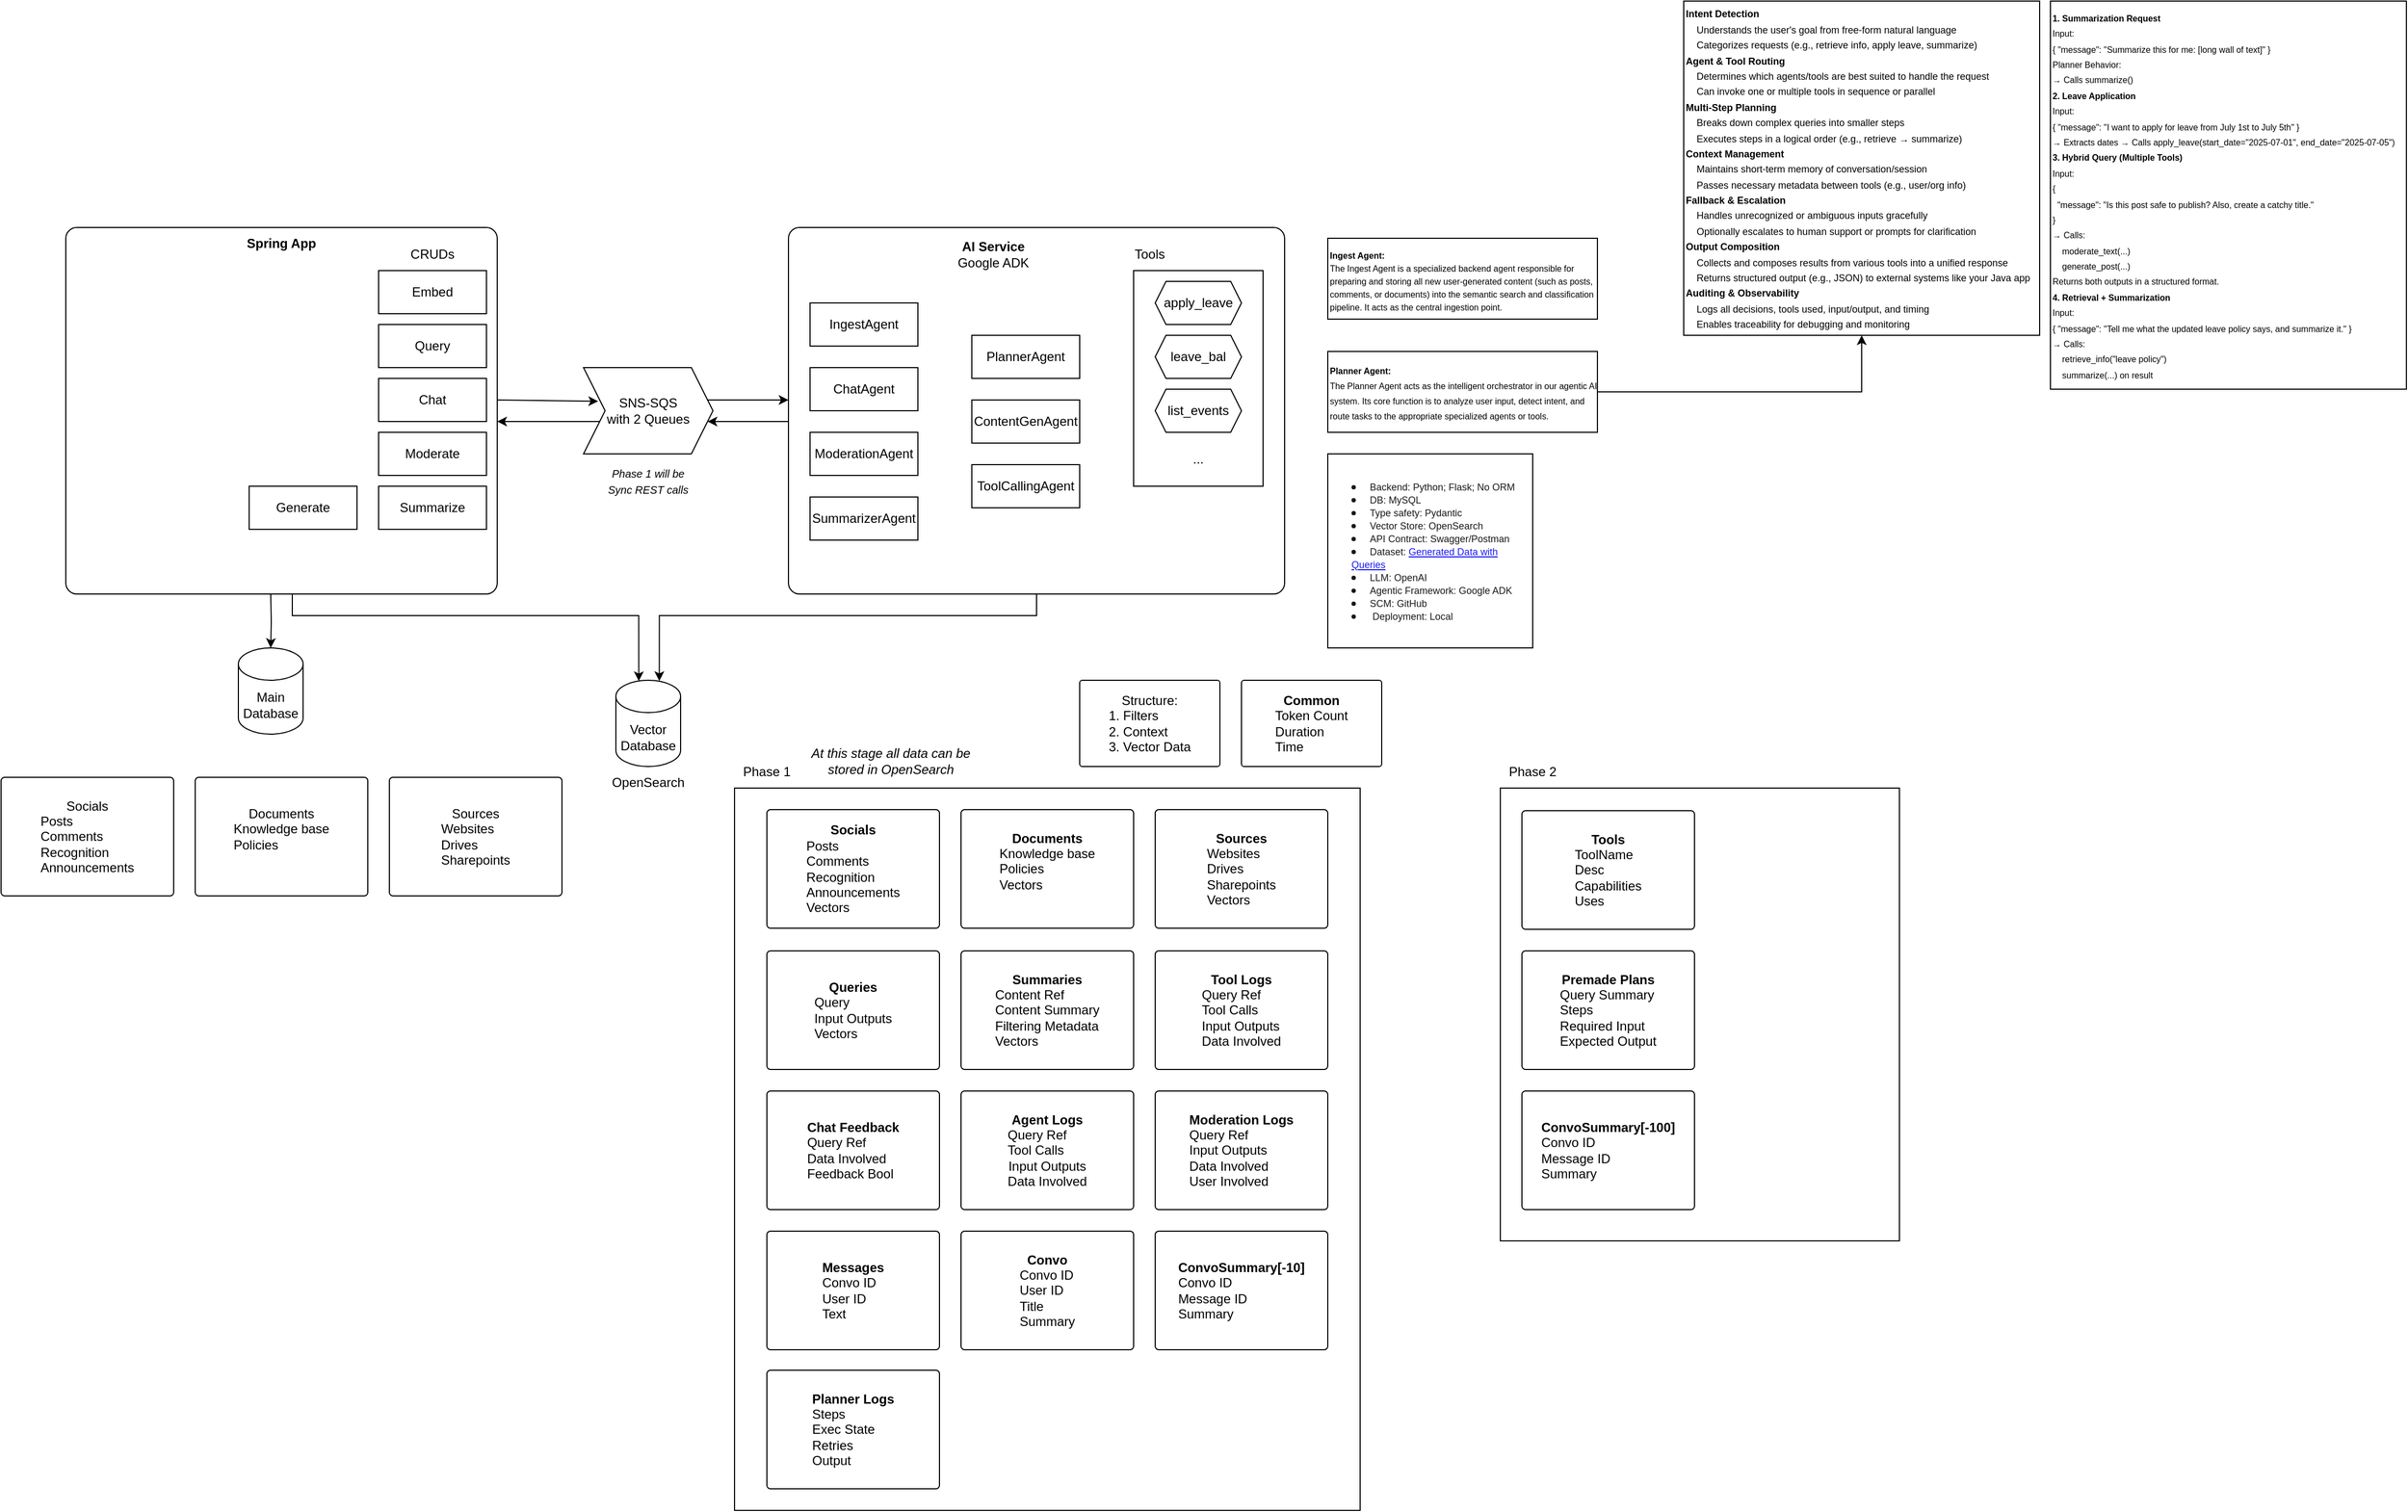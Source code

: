 <mxfile version="27.1.5">
  <diagram name="Page-1" id="6BmJr5rbr6GqPgEecNDf">
    <mxGraphModel dx="4220" dy="2280" grid="1" gridSize="10" guides="1" tooltips="1" connect="1" arrows="1" fold="1" page="0" pageScale="1" pageWidth="850" pageHeight="1100" math="0" shadow="0">
      <root>
        <mxCell id="0" />
        <mxCell id="1" parent="0" />
        <mxCell id="wAs_jN0kXxlNqG_Lku9J-13" value="" style="rounded=0;whiteSpace=wrap;html=1;" vertex="1" parent="1">
          <mxGeometry x="-360" y="-80" width="190" height="180" as="geometry" />
        </mxCell>
        <mxCell id="sI5unZWtDdbz9k2Sz7qP-52" value="" style="rounded=0;whiteSpace=wrap;html=1;fillColor=none;" parent="1" vertex="1">
          <mxGeometry x="-910" y="230" width="580" height="670" as="geometry" />
        </mxCell>
        <mxCell id="sI5unZWtDdbz9k2Sz7qP-54" value="" style="rounded=0;whiteSpace=wrap;html=1;fillColor=none;" parent="1" vertex="1">
          <mxGeometry x="-200" y="230" width="370" height="420" as="geometry" />
        </mxCell>
        <mxCell id="sI5unZWtDdbz9k2Sz7qP-48" style="edgeStyle=orthogonalEdgeStyle;rounded=0;orthogonalLoop=1;jettySize=auto;html=1;entryX=0.671;entryY=0.009;entryDx=0;entryDy=0;entryPerimeter=0;" parent="1" source="sI5unZWtDdbz9k2Sz7qP-1" target="sI5unZWtDdbz9k2Sz7qP-4" edge="1">
          <mxGeometry relative="1" as="geometry">
            <Array as="points">
              <mxPoint x="-630" y="70" />
              <mxPoint x="-980" y="70" />
            </Array>
          </mxGeometry>
        </mxCell>
        <mxCell id="wAs_jN0kXxlNqG_Lku9J-8" style="edgeStyle=orthogonalEdgeStyle;rounded=0;orthogonalLoop=1;jettySize=auto;html=1;" edge="1" parent="1" source="sI5unZWtDdbz9k2Sz7qP-1" target="wAs_jN0kXxlNqG_Lku9J-4">
          <mxGeometry relative="1" as="geometry">
            <Array as="points">
              <mxPoint x="-890" y="-110" />
              <mxPoint x="-890" y="-110" />
            </Array>
          </mxGeometry>
        </mxCell>
        <mxCell id="sI5unZWtDdbz9k2Sz7qP-1" value="" style="rounded=1;whiteSpace=wrap;html=1;arcSize=3;" parent="1" vertex="1">
          <mxGeometry x="-860" y="-290" width="460" height="340" as="geometry" />
        </mxCell>
        <mxCell id="sI5unZWtDdbz9k2Sz7qP-2" value="&lt;div&gt;&lt;b&gt;AI Service&lt;/b&gt;&lt;/div&gt;&lt;div&gt;Google ADK&lt;/div&gt;" style="text;html=1;align=center;verticalAlign=middle;whiteSpace=wrap;rounded=0;" parent="1" vertex="1">
          <mxGeometry x="-730" y="-280" width="120" height="30" as="geometry" />
        </mxCell>
        <mxCell id="sI5unZWtDdbz9k2Sz7qP-4" value="Vector Database" style="shape=cylinder3;whiteSpace=wrap;html=1;boundedLbl=1;backgroundOutline=1;size=15;" parent="1" vertex="1">
          <mxGeometry x="-1020" y="130" width="60" height="80" as="geometry" />
        </mxCell>
        <mxCell id="sI5unZWtDdbz9k2Sz7qP-6" value="&lt;div&gt;&lt;b&gt;Socials&lt;/b&gt;&lt;/div&gt;&lt;div align=&quot;left&quot;&gt;Posts&lt;/div&gt;&lt;div align=&quot;left&quot;&gt;Comments&lt;/div&gt;&lt;div align=&quot;left&quot;&gt;Recognition&lt;/div&gt;&lt;div align=&quot;left&quot;&gt;Announcements&lt;/div&gt;&lt;div align=&quot;left&quot;&gt;Vectors&lt;/div&gt;" style="rounded=1;whiteSpace=wrap;html=1;arcSize=3;" parent="1" vertex="1">
          <mxGeometry x="-880" y="250" width="160" height="110" as="geometry" />
        </mxCell>
        <mxCell id="sI5unZWtDdbz9k2Sz7qP-7" value="&lt;div&gt;Structure:&lt;/div&gt;&lt;div align=&quot;left&quot;&gt;1. Filters&lt;/div&gt;&lt;div align=&quot;left&quot;&gt;2. Context&lt;/div&gt;&lt;div align=&quot;left&quot;&gt;3. Vector Data&lt;/div&gt;" style="rounded=1;whiteSpace=wrap;html=1;arcSize=3;" parent="1" vertex="1">
          <mxGeometry x="-590" y="130" width="130" height="80" as="geometry" />
        </mxCell>
        <mxCell id="sI5unZWtDdbz9k2Sz7qP-8" value="&lt;div&gt;&lt;b&gt;Documents&lt;/b&gt;&lt;/div&gt;&lt;div align=&quot;left&quot;&gt;Knowledge base&lt;/div&gt;&lt;div align=&quot;left&quot;&gt;Policies&lt;/div&gt;&lt;div align=&quot;left&quot;&gt;Vectors&lt;/div&gt;&lt;div align=&quot;left&quot;&gt;&lt;br&gt;&lt;/div&gt;" style="rounded=1;whiteSpace=wrap;html=1;arcSize=3;" parent="1" vertex="1">
          <mxGeometry x="-700" y="250" width="160" height="110" as="geometry" />
        </mxCell>
        <mxCell id="sI5unZWtDdbz9k2Sz7qP-9" value="&lt;div&gt;&lt;b&gt;Sources&lt;/b&gt;&lt;/div&gt;&lt;div align=&quot;left&quot;&gt;Websites&lt;/div&gt;&lt;div align=&quot;left&quot;&gt;Drives&lt;/div&gt;&lt;div align=&quot;left&quot;&gt;Sharepoints&lt;/div&gt;&lt;div align=&quot;left&quot;&gt;Vectors&lt;/div&gt;" style="rounded=1;whiteSpace=wrap;html=1;arcSize=3;" parent="1" vertex="1">
          <mxGeometry x="-520" y="250" width="160" height="110" as="geometry" />
        </mxCell>
        <mxCell id="wAs_jN0kXxlNqG_Lku9J-5" style="edgeStyle=orthogonalEdgeStyle;rounded=0;orthogonalLoop=1;jettySize=auto;html=1;entryX=0.113;entryY=0.39;entryDx=0;entryDy=0;entryPerimeter=0;" edge="1" parent="1" target="wAs_jN0kXxlNqG_Lku9J-4">
          <mxGeometry relative="1" as="geometry">
            <mxPoint x="-1130" y="-130" as="sourcePoint" />
            <mxPoint x="-1030" y="-130" as="targetPoint" />
          </mxGeometry>
        </mxCell>
        <mxCell id="sI5unZWtDdbz9k2Sz7qP-10" value="" style="rounded=1;whiteSpace=wrap;html=1;arcSize=3;" parent="1" vertex="1">
          <mxGeometry x="-1530" y="-290" width="400" height="340" as="geometry" />
        </mxCell>
        <mxCell id="sI5unZWtDdbz9k2Sz7qP-11" value="&lt;div&gt;&lt;b&gt;Spring App&lt;/b&gt;&lt;/div&gt;" style="text;html=1;align=center;verticalAlign=middle;whiteSpace=wrap;rounded=0;" parent="1" vertex="1">
          <mxGeometry x="-1390" y="-290" width="120" height="30" as="geometry" />
        </mxCell>
        <mxCell id="sI5unZWtDdbz9k2Sz7qP-13" value="IngestAgent" style="rounded=0;whiteSpace=wrap;html=1;" parent="1" vertex="1">
          <mxGeometry x="-840" y="-220" width="100" height="40" as="geometry" />
        </mxCell>
        <mxCell id="sI5unZWtDdbz9k2Sz7qP-14" value="&lt;div style=&quot;line-height: 100%;&quot;&gt;&lt;div align=&quot;left&quot;&gt;&lt;b&gt;&lt;font style=&quot;font-size: 8px; line-height: 100%;&quot;&gt;Ingest Agent:&lt;/font&gt;&lt;/b&gt;&lt;/div&gt;&lt;div align=&quot;left&quot;&gt;&lt;font style=&quot;font-size: 8px; line-height: 100%;&quot;&gt;The &lt;span data-end=&quot;216&quot; data-start=&quot;200&quot;&gt;Ingest Agent&lt;/span&gt; is a specialized backend agent responsible for preparing and storing all new user-generated content (such as posts, comments, or documents) into the semantic search and classification pipeline. It acts as the central ingestion point.&lt;/font&gt;&lt;/div&gt;&lt;/div&gt;" style="rounded=0;whiteSpace=wrap;html=1;align=left;" parent="1" vertex="1">
          <mxGeometry x="-360" y="-280" width="250" height="75" as="geometry" />
        </mxCell>
        <mxCell id="sI5unZWtDdbz9k2Sz7qP-15" value="Main Database" style="shape=cylinder3;whiteSpace=wrap;html=1;boundedLbl=1;backgroundOutline=1;size=15;" parent="1" vertex="1">
          <mxGeometry x="-1370" y="100" width="60" height="80" as="geometry" />
        </mxCell>
        <mxCell id="sI5unZWtDdbz9k2Sz7qP-17" value="&lt;div&gt;Socials&lt;/div&gt;&lt;div align=&quot;left&quot;&gt;Posts&lt;/div&gt;&lt;div align=&quot;left&quot;&gt;Comments&lt;/div&gt;&lt;div align=&quot;left&quot;&gt;Recognition&lt;/div&gt;&lt;div align=&quot;left&quot;&gt;Announcements&lt;/div&gt;" style="rounded=1;whiteSpace=wrap;html=1;arcSize=3;" parent="1" vertex="1">
          <mxGeometry x="-1590" y="220" width="160" height="110" as="geometry" />
        </mxCell>
        <mxCell id="sI5unZWtDdbz9k2Sz7qP-18" value="&lt;div&gt;Documents&lt;/div&gt;&lt;div align=&quot;left&quot;&gt;Knowledge base&lt;/div&gt;&lt;div align=&quot;left&quot;&gt;Policies&lt;/div&gt;&lt;div align=&quot;left&quot;&gt;&lt;br&gt;&lt;/div&gt;" style="rounded=1;whiteSpace=wrap;html=1;arcSize=3;" parent="1" vertex="1">
          <mxGeometry x="-1410" y="220" width="160" height="110" as="geometry" />
        </mxCell>
        <mxCell id="sI5unZWtDdbz9k2Sz7qP-19" value="&lt;div&gt;Sources&lt;/div&gt;&lt;div align=&quot;left&quot;&gt;Websites&lt;/div&gt;&lt;div align=&quot;left&quot;&gt;Drives&lt;/div&gt;&lt;div align=&quot;left&quot;&gt;Sharepoints&lt;/div&gt;" style="rounded=1;whiteSpace=wrap;html=1;arcSize=3;" parent="1" vertex="1">
          <mxGeometry x="-1230" y="220" width="160" height="110" as="geometry" />
        </mxCell>
        <mxCell id="sI5unZWtDdbz9k2Sz7qP-20" value="&lt;div&gt;&lt;b&gt;Queries&lt;/b&gt;&lt;/div&gt;&lt;div align=&quot;left&quot;&gt;Query&lt;/div&gt;Input Outputs&lt;div align=&quot;left&quot;&gt;Vectors&lt;/div&gt;" style="rounded=1;whiteSpace=wrap;html=1;arcSize=3;" parent="1" vertex="1">
          <mxGeometry x="-880" y="381" width="160" height="110" as="geometry" />
        </mxCell>
        <mxCell id="sI5unZWtDdbz9k2Sz7qP-21" value="&lt;div&gt;&lt;b&gt;Summaries&lt;/b&gt;&lt;/div&gt;&lt;div align=&quot;left&quot;&gt;Content Ref&lt;/div&gt;&lt;div align=&quot;left&quot;&gt;Content Summary&lt;/div&gt;&lt;div align=&quot;left&quot;&gt;Filtering Metadata&lt;/div&gt;&lt;div align=&quot;left&quot;&gt;Vectors&lt;/div&gt;" style="rounded=1;whiteSpace=wrap;html=1;arcSize=3;" parent="1" vertex="1">
          <mxGeometry x="-700" y="381" width="160" height="110" as="geometry" />
        </mxCell>
        <mxCell id="sI5unZWtDdbz9k2Sz7qP-22" value="&lt;div align=&quot;center&quot;&gt;&lt;b&gt;Tool Logs&lt;/b&gt;&lt;/div&gt;&lt;div align=&quot;left&quot;&gt;Query Ref&lt;/div&gt;&lt;div align=&quot;left&quot;&gt;Tool Calls&lt;/div&gt;&lt;div align=&quot;left&quot;&gt;Input Outputs&lt;/div&gt;&lt;div align=&quot;left&quot;&gt;Data Involved&lt;/div&gt;" style="rounded=1;whiteSpace=wrap;html=1;arcSize=3;align=center;" parent="1" vertex="1">
          <mxGeometry x="-520" y="381" width="160" height="110" as="geometry" />
        </mxCell>
        <mxCell id="sI5unZWtDdbz9k2Sz7qP-23" value="&lt;div&gt;&lt;b&gt;Chat Feedback&lt;/b&gt;&lt;/div&gt;&lt;div align=&quot;left&quot;&gt;Query Ref&lt;/div&gt;&lt;div align=&quot;left&quot;&gt;Data Involved&lt;/div&gt;&lt;div align=&quot;left&quot;&gt;Feedback Bool&lt;/div&gt;" style="rounded=1;whiteSpace=wrap;html=1;arcSize=3;" parent="1" vertex="1">
          <mxGeometry x="-880" y="511" width="160" height="110" as="geometry" />
        </mxCell>
        <mxCell id="sI5unZWtDdbz9k2Sz7qP-24" value="&lt;div align=&quot;center&quot;&gt;&lt;b&gt;Agent Logs&lt;/b&gt;&lt;/div&gt;&lt;div align=&quot;left&quot;&gt;Query Ref&lt;/div&gt;&lt;div align=&quot;left&quot;&gt;Tool Calls&lt;/div&gt;&lt;div&gt;Input Outputs&lt;/div&gt;&lt;div&gt;Data Involved&lt;/div&gt;" style="rounded=1;whiteSpace=wrap;html=1;arcSize=3;align=center;" parent="1" vertex="1">
          <mxGeometry x="-700" y="511" width="160" height="110" as="geometry" />
        </mxCell>
        <mxCell id="sI5unZWtDdbz9k2Sz7qP-25" value="&lt;div&gt;&lt;b&gt;Common&lt;/b&gt;&lt;/div&gt;&lt;div align=&quot;left&quot;&gt;Token Count&lt;/div&gt;&lt;div align=&quot;left&quot;&gt;Duration&lt;/div&gt;&lt;div align=&quot;left&quot;&gt;Time&lt;/div&gt;" style="rounded=1;whiteSpace=wrap;html=1;arcSize=3;" parent="1" vertex="1">
          <mxGeometry x="-440" y="130" width="130" height="80" as="geometry" />
        </mxCell>
        <mxCell id="sI5unZWtDdbz9k2Sz7qP-26" value="&lt;div align=&quot;center&quot;&gt;&lt;b&gt;Moderation Logs&lt;/b&gt;&lt;/div&gt;&lt;div align=&quot;left&quot;&gt;Query Ref&lt;/div&gt;&lt;div align=&quot;left&quot;&gt;Input Outputs&lt;/div&gt;&lt;div align=&quot;left&quot;&gt;Data Involved&lt;/div&gt;&lt;div align=&quot;left&quot;&gt;User Involved&lt;/div&gt;" style="rounded=1;whiteSpace=wrap;html=1;arcSize=3;align=center;" parent="1" vertex="1">
          <mxGeometry x="-520" y="511" width="160" height="110" as="geometry" />
        </mxCell>
        <mxCell id="sI5unZWtDdbz9k2Sz7qP-27" value="SummarizerAgent" style="rounded=0;whiteSpace=wrap;html=1;" parent="1" vertex="1">
          <mxGeometry x="-840" y="-40" width="100" height="40" as="geometry" />
        </mxCell>
        <mxCell id="sI5unZWtDdbz9k2Sz7qP-31" value="ModerationAgent" style="rounded=0;whiteSpace=wrap;html=1;" parent="1" vertex="1">
          <mxGeometry x="-840" y="-100" width="100" height="40" as="geometry" />
        </mxCell>
        <mxCell id="sI5unZWtDdbz9k2Sz7qP-32" value="ToolCallingAgent" style="rounded=0;whiteSpace=wrap;html=1;" parent="1" vertex="1">
          <mxGeometry x="-690" y="-70" width="100" height="40" as="geometry" />
        </mxCell>
        <mxCell id="sI5unZWtDdbz9k2Sz7qP-33" value="ContentGenAgent" style="rounded=0;whiteSpace=wrap;html=1;" parent="1" vertex="1">
          <mxGeometry x="-690" y="-130" width="100" height="40" as="geometry" />
        </mxCell>
        <mxCell id="sI5unZWtDdbz9k2Sz7qP-34" value="PlannerAgent" style="rounded=0;whiteSpace=wrap;html=1;" parent="1" vertex="1">
          <mxGeometry x="-690" y="-190" width="100" height="40" as="geometry" />
        </mxCell>
        <mxCell id="sI5unZWtDdbz9k2Sz7qP-35" value="ChatAgent" style="rounded=0;whiteSpace=wrap;html=1;" parent="1" vertex="1">
          <mxGeometry x="-840" y="-160" width="100" height="40" as="geometry" />
        </mxCell>
        <mxCell id="sI5unZWtDdbz9k2Sz7qP-37" value="apply_leave" style="shape=hexagon;perimeter=hexagonPerimeter2;whiteSpace=wrap;html=1;fixedSize=1;size=10;" parent="1" vertex="1">
          <mxGeometry x="-520" y="-240" width="80" height="40" as="geometry" />
        </mxCell>
        <mxCell id="sI5unZWtDdbz9k2Sz7qP-38" value="leave_bal" style="shape=hexagon;perimeter=hexagonPerimeter2;whiteSpace=wrap;html=1;fixedSize=1;size=10;" parent="1" vertex="1">
          <mxGeometry x="-520" y="-190" width="80" height="40" as="geometry" />
        </mxCell>
        <mxCell id="sI5unZWtDdbz9k2Sz7qP-40" value="list_events" style="shape=hexagon;perimeter=hexagonPerimeter2;whiteSpace=wrap;html=1;fixedSize=1;size=10;" parent="1" vertex="1">
          <mxGeometry x="-520" y="-140" width="80" height="40" as="geometry" />
        </mxCell>
        <mxCell id="sI5unZWtDdbz9k2Sz7qP-41" value="..." style="text;html=1;align=center;verticalAlign=middle;whiteSpace=wrap;rounded=0;" parent="1" vertex="1">
          <mxGeometry x="-510" y="-90" width="60" height="30" as="geometry" />
        </mxCell>
        <mxCell id="sI5unZWtDdbz9k2Sz7qP-42" value="" style="rounded=0;whiteSpace=wrap;html=1;fillColor=none;" parent="1" vertex="1">
          <mxGeometry x="-540" y="-250" width="120" height="200" as="geometry" />
        </mxCell>
        <mxCell id="sI5unZWtDdbz9k2Sz7qP-43" value="Tools" style="text;html=1;align=center;verticalAlign=middle;whiteSpace=wrap;rounded=0;" parent="1" vertex="1">
          <mxGeometry x="-555" y="-280" width="60" height="30" as="geometry" />
        </mxCell>
        <mxCell id="sI5unZWtDdbz9k2Sz7qP-47" style="edgeStyle=orthogonalEdgeStyle;rounded=0;orthogonalLoop=1;jettySize=auto;html=1;" parent="1" source="sI5unZWtDdbz9k2Sz7qP-44" target="sI5unZWtDdbz9k2Sz7qP-46" edge="1">
          <mxGeometry relative="1" as="geometry" />
        </mxCell>
        <mxCell id="sI5unZWtDdbz9k2Sz7qP-44" value="&lt;div style=&quot;line-height: 100%;&quot;&gt;&lt;div align=&quot;left&quot;&gt;&lt;font style=&quot;font-size: 8px;&quot;&gt;&lt;b&gt;&lt;font style=&quot;line-height: 100%;&quot;&gt;Planner Agent:&lt;/font&gt;&lt;/b&gt;&lt;/font&gt;&lt;/div&gt;&lt;font style=&quot;font-size: 8px;&quot;&gt;The Planner Agent acts as the intelligent orchestrator in our agentic AI system. Its core function is to analyze user input, detect intent, and route tasks to the appropriate specialized agents or tools.&lt;/font&gt;&lt;/div&gt;" style="rounded=0;whiteSpace=wrap;html=1;align=left;" parent="1" vertex="1">
          <mxGeometry x="-360" y="-175" width="250" height="75" as="geometry" />
        </mxCell>
        <mxCell id="sI5unZWtDdbz9k2Sz7qP-46" value="&lt;font style=&quot;font-size: 9px; line-height: 100%;&quot;&gt;&lt;b&gt;Intent Detection&lt;/b&gt;&lt;br&gt;&amp;nbsp;&amp;nbsp;&amp;nbsp; Understands the user&#39;s goal from free-form natural language&lt;br&gt;&amp;nbsp;&amp;nbsp;&amp;nbsp; Categorizes requests (e.g., retrieve info, apply leave, summarize)&lt;br&gt;&lt;b&gt;Agent &amp;amp; Tool Routing&lt;/b&gt;&lt;br&gt;&amp;nbsp;&amp;nbsp;&amp;nbsp; Determines which agents/tools are best suited to handle the request&lt;br&gt;&amp;nbsp;&amp;nbsp;&amp;nbsp; Can invoke one or multiple tools in sequence or parallel&lt;br&gt;&lt;b&gt;Multi-Step Planning&lt;/b&gt;&lt;br&gt;&amp;nbsp;&amp;nbsp;&amp;nbsp; Breaks down complex queries into smaller steps&lt;br&gt;&amp;nbsp;&amp;nbsp;&amp;nbsp; Executes steps in a logical order (e.g., retrieve → summarize)&lt;br&gt;&lt;b&gt;Context Management&lt;/b&gt;&lt;br&gt;&amp;nbsp;&amp;nbsp;&amp;nbsp; Maintains short-term memory of conversation/session&lt;br&gt;&amp;nbsp;&amp;nbsp;&amp;nbsp; Passes necessary metadata between tools (e.g., user/org info)&lt;br&gt;&lt;b&gt;Fallback &amp;amp; Escalation&lt;/b&gt;&lt;br&gt;&amp;nbsp;&amp;nbsp;&amp;nbsp; Handles unrecognized or ambiguous inputs gracefully&lt;br&gt;&amp;nbsp;&amp;nbsp;&amp;nbsp; Optionally escalates to human support or prompts for clarification&lt;br&gt;&lt;b&gt;Output Composition&lt;/b&gt;&lt;br&gt;&amp;nbsp;&amp;nbsp;&amp;nbsp; Collects and composes results from various tools into a unified response&lt;br&gt;&amp;nbsp;&amp;nbsp;&amp;nbsp; Returns structured output (e.g., JSON) to external systems like your Java app&lt;br&gt;&lt;b&gt;Auditing &amp;amp; Observability&lt;/b&gt;&lt;br&gt;&amp;nbsp;&amp;nbsp;&amp;nbsp; Logs all decisions, tools used, input/output, and timing&lt;br&gt;&amp;nbsp;&amp;nbsp;&amp;nbsp; Enables traceability for debugging and monitoring&lt;/font&gt;" style="rounded=0;whiteSpace=wrap;html=1;align=left;" parent="1" vertex="1">
          <mxGeometry x="-30" y="-500" width="330" height="310" as="geometry" />
        </mxCell>
        <mxCell id="sI5unZWtDdbz9k2Sz7qP-49" value="&lt;b&gt;&lt;font style=&quot;font-size: 8px; line-height: 100%;&quot;&gt;1. Summarization Request&lt;/font&gt;&lt;/b&gt;&lt;br&gt;&lt;font style=&quot;font-size: 8px; line-height: 100%;&quot;&gt;Input:&lt;/font&gt;&lt;br&gt;&lt;font style=&quot;font-size: 8px; line-height: 100%;&quot;&gt;{ &quot;message&quot;: &quot;Summarize this for me: [long wall of text]&quot; }&lt;/font&gt;&lt;br&gt;&lt;font style=&quot;font-size: 8px; line-height: 100%;&quot;&gt;Planner Behavior:&lt;/font&gt;&lt;br&gt;&lt;font style=&quot;font-size: 8px; line-height: 100%;&quot;&gt;→ Calls summarize()&lt;/font&gt;&lt;br&gt;&lt;b&gt;&lt;font style=&quot;font-size: 8px; line-height: 100%;&quot;&gt;2. Leave Application&lt;/font&gt;&lt;/b&gt;&lt;br&gt;&lt;font style=&quot;font-size: 8px; line-height: 100%;&quot;&gt;Input:&lt;/font&gt;&lt;br&gt;&lt;font style=&quot;font-size: 8px; line-height: 100%;&quot;&gt;{ &quot;message&quot;: &quot;I want to apply for leave from July 1st to July 5th&quot; }&lt;/font&gt;&lt;br&gt;&lt;font style=&quot;font-size: 8px; line-height: 100%;&quot;&gt;→ Extracts dates → Calls apply_leave(start_date=&quot;2025-07-01&quot;, end_date=&quot;2025-07-05&quot;)&lt;/font&gt;&lt;br&gt;&lt;b&gt;&lt;font style=&quot;font-size: 8px; line-height: 100%;&quot;&gt;3. Hybrid Query (Multiple Tools)&lt;/font&gt;&lt;/b&gt;&lt;br&gt;&lt;font style=&quot;font-size: 8px; line-height: 100%;&quot;&gt;Input:&lt;/font&gt;&lt;br&gt;&lt;font style=&quot;font-size: 8px; line-height: 100%;&quot;&gt;{&lt;/font&gt;&lt;br&gt;&lt;font style=&quot;font-size: 8px; line-height: 100%;&quot;&gt;&amp;nbsp; &quot;message&quot;: &quot;Is this post safe to publish? Also, create a catchy title.&quot;&lt;/font&gt;&lt;br&gt;&lt;font style=&quot;font-size: 8px; line-height: 100%;&quot;&gt;}&lt;/font&gt;&lt;br&gt;&lt;font style=&quot;font-size: 8px; line-height: 100%;&quot;&gt;→ Calls:&lt;/font&gt;&lt;br&gt;&lt;font style=&quot;font-size: 8px; line-height: 100%;&quot;&gt;&amp;nbsp;&amp;nbsp;&amp;nbsp; moderate_text(...)&lt;/font&gt;&lt;br&gt;&lt;font style=&quot;font-size: 8px; line-height: 100%;&quot;&gt;&amp;nbsp;&amp;nbsp;&amp;nbsp; generate_post(...)&lt;/font&gt;&lt;br&gt;&lt;font style=&quot;font-size: 8px; line-height: 100%;&quot;&gt;Returns both outputs in a structured format.&lt;/font&gt;&lt;br&gt;&lt;b&gt;&lt;font style=&quot;font-size: 8px; line-height: 100%;&quot;&gt;4. Retrieval + Summarization&lt;/font&gt;&lt;/b&gt;&lt;br&gt;&lt;font style=&quot;font-size: 8px; line-height: 100%;&quot;&gt;Input:&lt;/font&gt;&lt;br&gt;&lt;font style=&quot;font-size: 8px; line-height: 100%;&quot;&gt;{ &quot;message&quot;: &quot;Tell me what the updated leave policy says, and summarize it.&quot; }&lt;/font&gt;&lt;br&gt;&lt;font style=&quot;font-size: 8px; line-height: 100%;&quot;&gt;→ Calls:&lt;/font&gt;&lt;br&gt;&lt;font style=&quot;font-size: 8px; line-height: 100%;&quot;&gt;&amp;nbsp;&amp;nbsp;&amp;nbsp; retrieve_info(&quot;leave policy&quot;)&lt;/font&gt;&lt;br&gt;&lt;font style=&quot;font-size: 8px; line-height: 100%;&quot;&gt;&amp;nbsp;&amp;nbsp;&amp;nbsp; summarize(...) on result&lt;/font&gt;" style="rounded=0;whiteSpace=wrap;html=1;align=left;" parent="1" vertex="1">
          <mxGeometry x="310" y="-500" width="330" height="360" as="geometry" />
        </mxCell>
        <mxCell id="sI5unZWtDdbz9k2Sz7qP-51" value="&lt;div&gt;&lt;b&gt;Tools&lt;/b&gt;&lt;/div&gt;&lt;div align=&quot;left&quot;&gt;ToolName&lt;/div&gt;&lt;div align=&quot;left&quot;&gt;Desc&lt;/div&gt;&lt;div align=&quot;left&quot;&gt;Capabilities&lt;/div&gt;&lt;div align=&quot;left&quot;&gt;Uses&lt;/div&gt;" style="rounded=1;whiteSpace=wrap;html=1;arcSize=3;" parent="1" vertex="1">
          <mxGeometry x="-180" y="251" width="160" height="110" as="geometry" />
        </mxCell>
        <mxCell id="sI5unZWtDdbz9k2Sz7qP-53" value="Phase 1" style="text;html=1;align=center;verticalAlign=middle;whiteSpace=wrap;rounded=0;" parent="1" vertex="1">
          <mxGeometry x="-910" y="200" width="60" height="30" as="geometry" />
        </mxCell>
        <mxCell id="sI5unZWtDdbz9k2Sz7qP-55" value="&lt;div&gt;&lt;b&gt;Planner Logs&lt;/b&gt;&lt;/div&gt;&lt;div align=&quot;left&quot;&gt;Steps&lt;/div&gt;&lt;div align=&quot;left&quot;&gt;Exec State&lt;/div&gt;&lt;div align=&quot;left&quot;&gt;Retries&lt;/div&gt;&lt;div align=&quot;left&quot;&gt;Output&lt;/div&gt;" style="rounded=1;whiteSpace=wrap;html=1;arcSize=3;" parent="1" vertex="1">
          <mxGeometry x="-880" y="770" width="160" height="110" as="geometry" />
        </mxCell>
        <mxCell id="sI5unZWtDdbz9k2Sz7qP-56" value="&lt;div align=&quot;center&quot;&gt;&lt;b&gt;Premade Plans&lt;/b&gt;&lt;/div&gt;&lt;div align=&quot;left&quot;&gt;Query Summary&lt;/div&gt;&lt;div align=&quot;left&quot;&gt;Steps&lt;/div&gt;&lt;div align=&quot;left&quot;&gt;Required Input &lt;br&gt;&lt;/div&gt;&lt;div align=&quot;left&quot;&gt;Expected Output&lt;/div&gt;" style="rounded=1;whiteSpace=wrap;html=1;arcSize=3;align=center;" parent="1" vertex="1">
          <mxGeometry x="-180" y="381" width="160" height="110" as="geometry" />
        </mxCell>
        <mxCell id="sI5unZWtDdbz9k2Sz7qP-57" value="Phase 2" style="text;html=1;align=center;verticalAlign=middle;whiteSpace=wrap;rounded=0;" parent="1" vertex="1">
          <mxGeometry x="-200" y="200" width="60" height="30" as="geometry" />
        </mxCell>
        <mxCell id="sI5unZWtDdbz9k2Sz7qP-58" value="&lt;div align=&quot;center&quot;&gt;&lt;b&gt;Convo&lt;/b&gt;&lt;/div&gt;&lt;div align=&quot;left&quot;&gt;Convo ID&lt;/div&gt;&lt;div align=&quot;left&quot;&gt;User ID&lt;/div&gt;&lt;div align=&quot;left&quot;&gt;Title&lt;/div&gt;&lt;div align=&quot;left&quot;&gt;Summary&lt;/div&gt;" style="rounded=1;whiteSpace=wrap;html=1;arcSize=3;align=center;" parent="1" vertex="1">
          <mxGeometry x="-700" y="641" width="160" height="110" as="geometry" />
        </mxCell>
        <mxCell id="sI5unZWtDdbz9k2Sz7qP-59" value="&lt;div align=&quot;center&quot;&gt;&lt;b&gt;ConvoSummary[-10]&lt;/b&gt;&lt;/div&gt;&lt;div align=&quot;left&quot;&gt;Convo ID&lt;/div&gt;&lt;div align=&quot;left&quot;&gt;Message ID&lt;/div&gt;&lt;div align=&quot;left&quot;&gt;Summary&lt;/div&gt;" style="rounded=1;whiteSpace=wrap;html=1;arcSize=3;align=center;" parent="1" vertex="1">
          <mxGeometry x="-520" y="641" width="160" height="110" as="geometry" />
        </mxCell>
        <mxCell id="sI5unZWtDdbz9k2Sz7qP-60" value="&lt;div align=&quot;center&quot;&gt;&lt;b&gt;ConvoSummary[-100]&lt;/b&gt;&lt;/div&gt;&lt;div align=&quot;left&quot;&gt;Convo ID&lt;/div&gt;&lt;div align=&quot;left&quot;&gt;Message ID&lt;/div&gt;&lt;div align=&quot;left&quot;&gt;Summary&lt;/div&gt;" style="rounded=1;whiteSpace=wrap;html=1;arcSize=3;align=center;" parent="1" vertex="1">
          <mxGeometry x="-180" y="511" width="160" height="110" as="geometry" />
        </mxCell>
        <mxCell id="sI5unZWtDdbz9k2Sz7qP-62" value="&lt;div&gt;&lt;b&gt;Messages&lt;/b&gt;&lt;/div&gt;&lt;div align=&quot;left&quot;&gt;Convo ID&lt;/div&gt;&lt;div align=&quot;left&quot;&gt;User ID&lt;/div&gt;&lt;div align=&quot;left&quot;&gt;Text&lt;/div&gt;" style="rounded=1;whiteSpace=wrap;html=1;arcSize=3;" parent="1" vertex="1">
          <mxGeometry x="-880" y="641" width="160" height="110" as="geometry" />
        </mxCell>
        <mxCell id="sI5unZWtDdbz9k2Sz7qP-64" value="Embed" style="rounded=0;whiteSpace=wrap;html=1;" parent="1" vertex="1">
          <mxGeometry x="-1240" y="-250" width="100" height="40" as="geometry" />
        </mxCell>
        <mxCell id="sI5unZWtDdbz9k2Sz7qP-65" value="Query" style="rounded=0;whiteSpace=wrap;html=1;" parent="1" vertex="1">
          <mxGeometry x="-1240" y="-200" width="100" height="40" as="geometry" />
        </mxCell>
        <mxCell id="sI5unZWtDdbz9k2Sz7qP-66" value="Chat" style="rounded=0;whiteSpace=wrap;html=1;" parent="1" vertex="1">
          <mxGeometry x="-1240" y="-150" width="100" height="40" as="geometry" />
        </mxCell>
        <mxCell id="sI5unZWtDdbz9k2Sz7qP-67" value="Moderate" style="rounded=0;whiteSpace=wrap;html=1;" parent="1" vertex="1">
          <mxGeometry x="-1240" y="-100" width="100" height="40" as="geometry" />
        </mxCell>
        <mxCell id="sI5unZWtDdbz9k2Sz7qP-68" value="Summarize" style="rounded=0;whiteSpace=wrap;html=1;" parent="1" vertex="1">
          <mxGeometry x="-1240" y="-50" width="100" height="40" as="geometry" />
        </mxCell>
        <mxCell id="sI5unZWtDdbz9k2Sz7qP-69" value="Generate" style="rounded=0;whiteSpace=wrap;html=1;" parent="1" vertex="1">
          <mxGeometry x="-1360" y="-50" width="100" height="40" as="geometry" />
        </mxCell>
        <mxCell id="sI5unZWtDdbz9k2Sz7qP-71" value="CRUDs" style="text;html=1;align=center;verticalAlign=middle;whiteSpace=wrap;rounded=0;" parent="1" vertex="1">
          <mxGeometry x="-1220" y="-280" width="60" height="30" as="geometry" />
        </mxCell>
        <mxCell id="wAs_jN0kXxlNqG_Lku9J-1" value="OpenSearch" style="text;html=1;align=center;verticalAlign=middle;whiteSpace=wrap;rounded=0;" vertex="1" parent="1">
          <mxGeometry x="-1020" y="210" width="60" height="30" as="geometry" />
        </mxCell>
        <mxCell id="wAs_jN0kXxlNqG_Lku9J-2" style="edgeStyle=orthogonalEdgeStyle;rounded=0;orthogonalLoop=1;jettySize=auto;html=1;entryX=0.5;entryY=0;entryDx=0;entryDy=0;entryPerimeter=0;" edge="1" parent="1" target="sI5unZWtDdbz9k2Sz7qP-15">
          <mxGeometry relative="1" as="geometry">
            <mxPoint x="-1340" y="50" as="sourcePoint" />
          </mxGeometry>
        </mxCell>
        <mxCell id="wAs_jN0kXxlNqG_Lku9J-3" style="edgeStyle=orthogonalEdgeStyle;rounded=0;orthogonalLoop=1;jettySize=auto;html=1;entryX=0.354;entryY=0.01;entryDx=0;entryDy=0;entryPerimeter=0;" edge="1" parent="1" source="sI5unZWtDdbz9k2Sz7qP-10" target="sI5unZWtDdbz9k2Sz7qP-4">
          <mxGeometry relative="1" as="geometry">
            <mxPoint x="-1000" y="90" as="targetPoint" />
            <Array as="points">
              <mxPoint x="-1320" y="70" />
              <mxPoint x="-999" y="70" />
            </Array>
          </mxGeometry>
        </mxCell>
        <mxCell id="wAs_jN0kXxlNqG_Lku9J-6" style="edgeStyle=orthogonalEdgeStyle;rounded=0;orthogonalLoop=1;jettySize=auto;html=1;" edge="1" parent="1" source="wAs_jN0kXxlNqG_Lku9J-4" target="sI5unZWtDdbz9k2Sz7qP-1">
          <mxGeometry relative="1" as="geometry">
            <Array as="points">
              <mxPoint x="-900" y="-130" />
              <mxPoint x="-900" y="-130" />
            </Array>
          </mxGeometry>
        </mxCell>
        <mxCell id="wAs_jN0kXxlNqG_Lku9J-9" style="edgeStyle=orthogonalEdgeStyle;rounded=0;orthogonalLoop=1;jettySize=auto;html=1;" edge="1" parent="1" source="wAs_jN0kXxlNqG_Lku9J-4" target="sI5unZWtDdbz9k2Sz7qP-10">
          <mxGeometry relative="1" as="geometry">
            <Array as="points">
              <mxPoint x="-1080" y="-110" />
              <mxPoint x="-1080" y="-110" />
            </Array>
          </mxGeometry>
        </mxCell>
        <mxCell id="wAs_jN0kXxlNqG_Lku9J-4" value="&lt;div&gt;SNS-SQS&lt;/div&gt;&lt;div&gt;with 2 Queues&lt;/div&gt;" style="shape=step;perimeter=stepPerimeter;whiteSpace=wrap;html=1;fixedSize=1;" vertex="1" parent="1">
          <mxGeometry x="-1050" y="-160" width="120" height="80" as="geometry" />
        </mxCell>
        <mxCell id="wAs_jN0kXxlNqG_Lku9J-10" value="&lt;font style=&quot;font-size: 10px;&quot;&gt;&lt;i&gt;Phase 1 will be Sync REST calls&lt;/i&gt;&lt;/font&gt;" style="text;html=1;align=center;verticalAlign=middle;whiteSpace=wrap;rounded=0;" vertex="1" parent="1">
          <mxGeometry x="-1030" y="-70" width="80" height="30" as="geometry" />
        </mxCell>
        <mxCell id="wAs_jN0kXxlNqG_Lku9J-11" value="&lt;i&gt;At this stage all data can be stored in OpenSearch&lt;/i&gt;" style="text;html=1;align=center;verticalAlign=middle;whiteSpace=wrap;rounded=0;" vertex="1" parent="1">
          <mxGeometry x="-840" y="190" width="150" height="30" as="geometry" />
        </mxCell>
        <mxCell id="wAs_jN0kXxlNqG_Lku9J-14" value="&lt;div style=&quot;line-height: 100%;&quot;&gt;&lt;li&gt;&lt;font style=&quot;font-size: 9px; line-height: 100%;&quot;&gt;Backend: Python; Flask; No ORM&amp;nbsp;&lt;br&gt;&lt;/font&gt;&lt;/li&gt;&lt;li&gt;&lt;font style=&quot;font-size: 9px; line-height: 100%;&quot;&gt;DB: MySQL&lt;/font&gt;&lt;/li&gt;&lt;li&gt;&lt;font style=&quot;font-size: 9px; line-height: 100%;&quot;&gt;Type safety: Pydantic&lt;br&gt;&lt;/font&gt;&lt;/li&gt;&lt;li&gt;&lt;font style=&quot;font-size: 9px; line-height: 100%;&quot;&gt;Vector Store: OpenSearch&lt;/font&gt;&lt;/li&gt;&lt;li&gt;&lt;font style=&quot;font-size: 9px; line-height: 100%;&quot;&gt;API Contract: Swagger/Postman&lt;br&gt;&lt;/font&gt;&lt;/li&gt;&lt;li&gt;&lt;font style=&quot;font-size: 9px; line-height: 100%;&quot;&gt;Dataset: &lt;span&gt;&lt;a href=&quot;https://docs.google.com/document/d/13bM4SOTKkpKuc1vf7FiEM5Ved_v0VU0MWCCh-rNoSsI/edit?usp=sharing&quot; target=&quot;_blank&quot; rel=&quot;noopener nofollow noreferrer&quot;&gt;Generated Data with Queries&lt;/a&gt;&lt;/span&gt; &lt;br&gt;&lt;/font&gt;&lt;/li&gt;&lt;li&gt;&lt;font style=&quot;font-size: 9px; line-height: 100%;&quot;&gt;LLM: OpenAI&lt;/font&gt;&lt;/li&gt;&lt;li&gt;&lt;font style=&quot;font-size: 9px; line-height: 100%;&quot;&gt;Agentic Framework: Google ADK&lt;br&gt;&lt;/font&gt;&lt;/li&gt;&lt;li&gt;&lt;font style=&quot;font-size: 9px; line-height: 100%;&quot;&gt;SCM: GitHub&lt;/font&gt;&lt;/li&gt;&lt;li&gt;&lt;font style=&quot;font-size: 9px; line-height: 100%;&quot;&gt;&amp;nbsp;Deployment: Local &lt;/font&gt;&lt;/li&gt;&lt;/div&gt;" style="text;html=1;align=left;verticalAlign=middle;whiteSpace=wrap;rounded=0;textOpacity=90;" vertex="1" parent="1">
          <mxGeometry x="-340" y="-70" width="170" height="157.5" as="geometry" />
        </mxCell>
      </root>
    </mxGraphModel>
  </diagram>
</mxfile>
